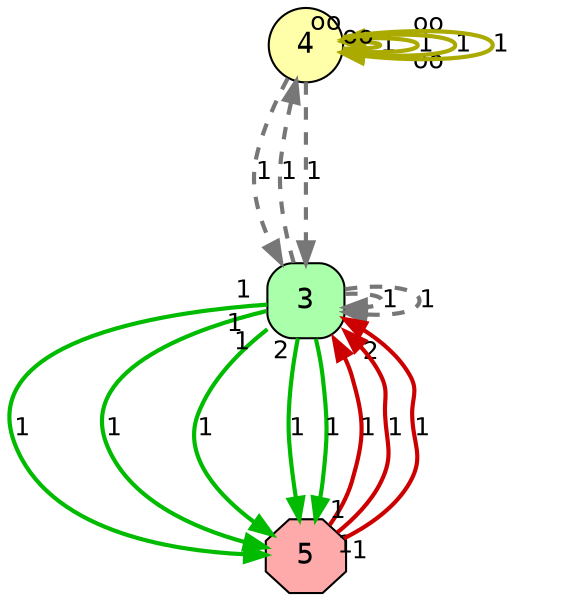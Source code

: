 
digraph{
rankdir=TB
n0 [fontsize=14, style="filled,rounded", width=0.51, height=0.5, fillcolor="#AAFFAA", shape=box, fontname=Courier, label=3];
n1 [shape=circle, fontsize=14, width=0.45, fillcolor="#FFFFAA", height=0.45, fontname=Courier, style=filled, label=4];
n2 [height=0, fontsize=14, width=0, shape=octagon, fontname=Courier, style=filled, fillcolor="#FFAAAA", label=5];



n1 -> n0 [ color="#777777", style=dashed, fontsize=12, constraint=true, pensize=5, fontname=Helvetica, penwidth=2, minlen=2, label=1 ];

n1 -> n1 [ dir=back, fontsize=12, color="#AAAA00", pensize=5, headlabel="         oo", fontname=Helvetica, penwidth=2, minlen=2, label=1 ];

n1 -> n1 [ dir=back, fontsize=12, color="#AAAA00", headlabel="oo        ", pensize=5, fontname=Helvetica, penwidth=2, minlen=2, label=1 ];

n1 -> n1 [ fontsize=12, color="#AAAA00", pensize=5, fontname=Helvetica, taillabel="         oo", penwidth=2, minlen=2, label=1 ];

n1 -> n1 [ fontsize=12, color="#AAAA00", taillabel="          oo", pensize=5, fontname=Helvetica, penwidth=2, minlen=2, label=1 ];

n0 -> n2 [ color="#00BB00", fontsize=12, pensize=5, taillabel=" 1  ", fontname=Helvetica, penwidth=2, minlen=2, label=1 ];

n0 -> n2 [ color="#00BB00", taillabel="1   ", fontsize=12, pensize=5, fontname=Helvetica, penwidth=2, minlen=2, label=1 ];

n0 -> n2 [ color="#00BB00", taillabel="1  ", fontsize=12, pensize=5, fontname=Helvetica, penwidth=2, minlen=2, label=1 ];

n0 -> n2 [ color="#00BB00", fontsize=12, taillabel="2 ", pensize=5, fontname=Helvetica, penwidth=2, minlen=2, label=1 ];

n0 -> n2 [ color="#00BB00", fontsize=12, pensize=5, fontname=Helvetica, taillabel="      2", penwidth=2, minlen=2, label=1 ];

n2 -> n0 [ fontsize=12, pensize=5, taillabel="1 ", color="#CC0000", fontname=Helvetica, penwidth=2, minlen=2, label=1 ];

n2 -> n0 [ fontsize=12, pensize=5, color="#CC0000", fontname=Helvetica, taillabel="1", penwidth=2, minlen=2, label=1 ];

n2 -> n0 [ fontsize=12, pensize=5, color="#CC0000", fontname=Helvetica, taillabel=" 1", penwidth=2, minlen=2, label=1 ];

n0 -> n1 [ color="#777777", style=dashed, fontsize=12, pensize=5, fontname=Helvetica, taillabel="", penwidth=2, constraint=false, minlen=2, label=1 ];

n0 -> n0 [ color="#777777", style=dashed, fontsize=12, pensize=5, fontname=Helvetica, taillabel="", penwidth=2, constraint=false, minlen=2, label=1 ];

n0 -> n0 [ color="#777777", style=dashed, fontsize=12, pensize=5, fontname=Helvetica, penwidth=2, constraint=false, minlen=2, label=1 ];

n1 -> n0 [ color="#777777", style=dashed, fontsize=12, pensize=5, fontname=Helvetica, penwidth=2, constraint=false, minlen=2, label=1 ];

}
            